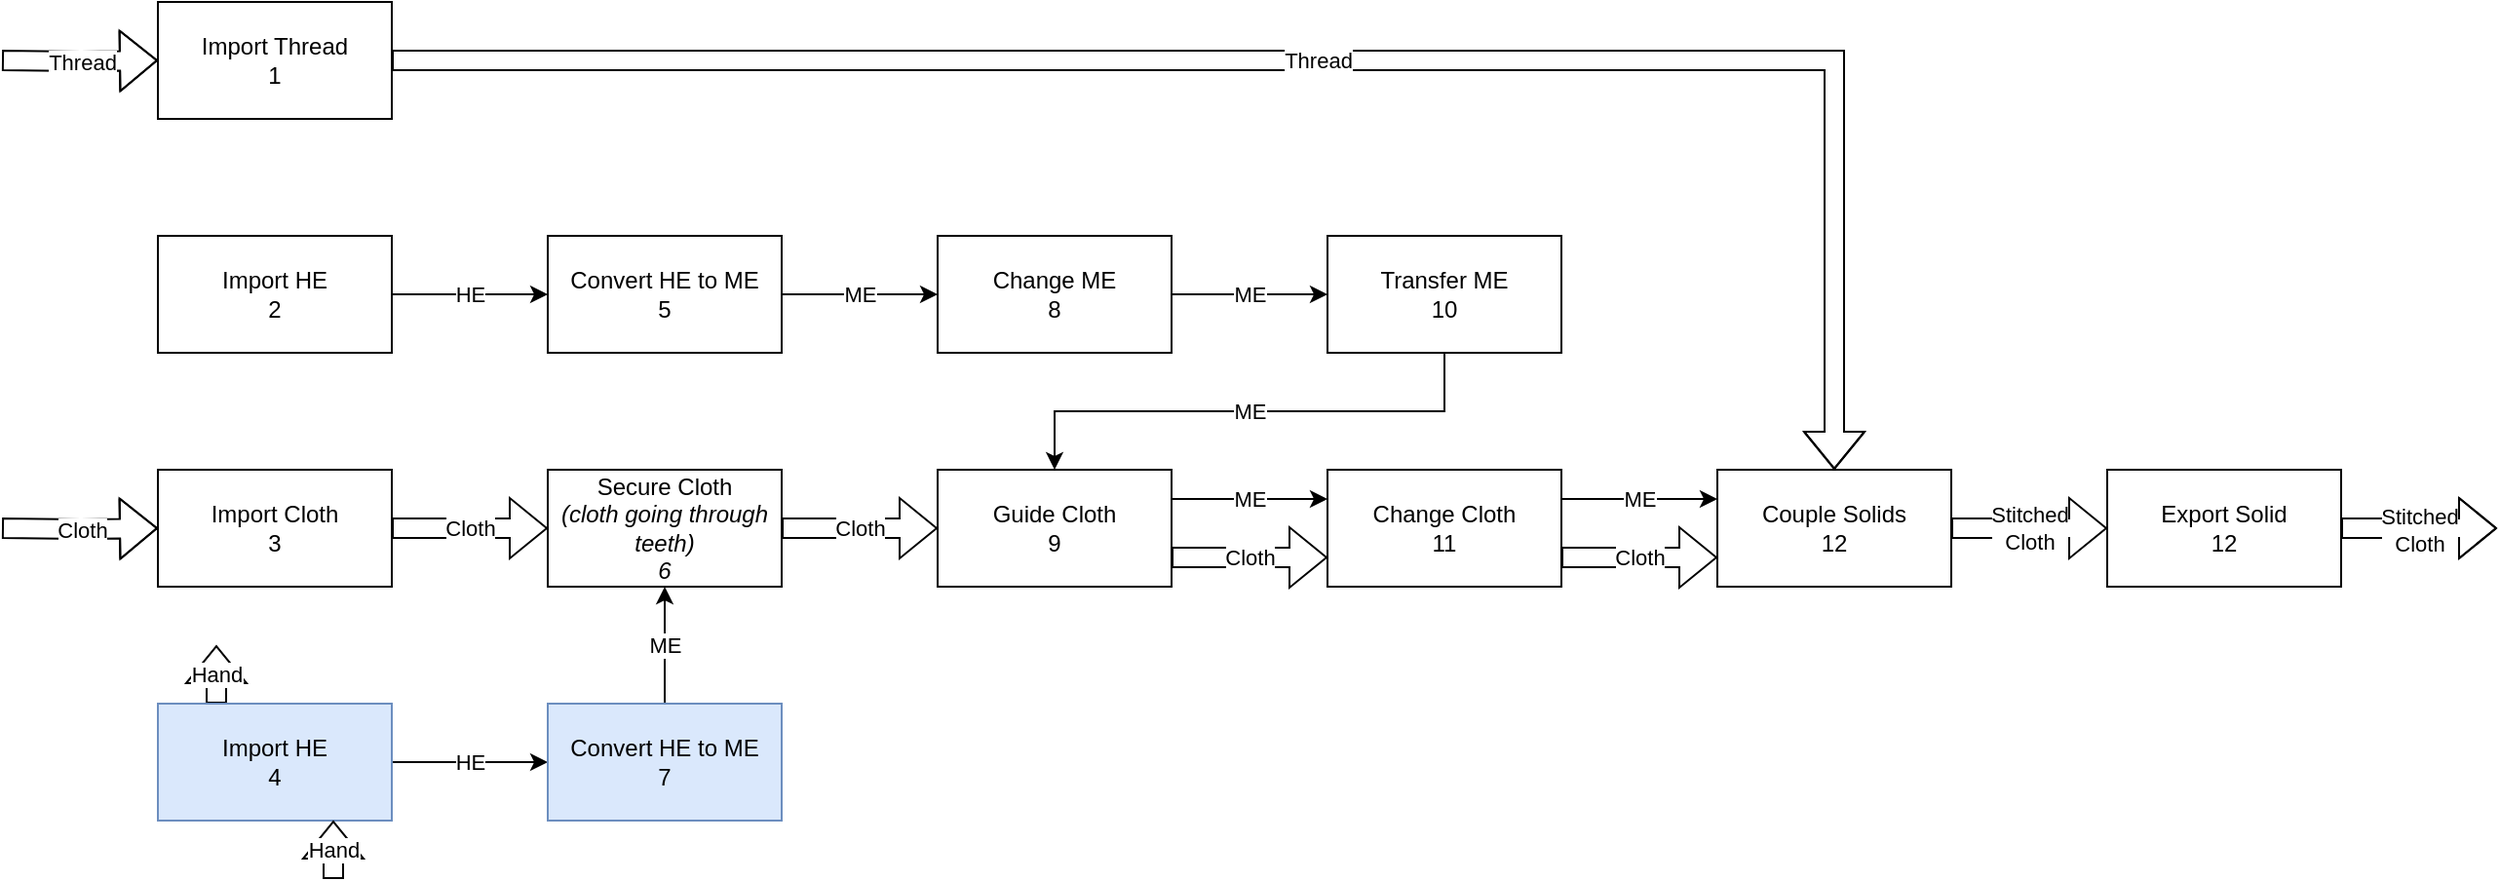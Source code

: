 <mxfile version="20.8.16" type="device"><diagram id="kAnObkVHovlXNAmATWg9" name="Page-1"><mxGraphModel dx="733" dy="621" grid="1" gridSize="10" guides="1" tooltips="1" connect="1" arrows="1" fold="1" page="1" pageScale="1" pageWidth="1100" pageHeight="850" math="0" shadow="0"><root><mxCell id="0"/><mxCell id="1" parent="0"/><mxCell id="SOjnF8k-8CebNX7dM6KT-4" value="HE" style="edgeStyle=orthogonalEdgeStyle;rounded=0;orthogonalLoop=1;jettySize=auto;html=1;exitX=1;exitY=0.5;exitDx=0;exitDy=0;entryX=0;entryY=0.5;entryDx=0;entryDy=0;" parent="1" source="SOjnF8k-8CebNX7dM6KT-1" target="SOjnF8k-8CebNX7dM6KT-2" edge="1"><mxGeometry relative="1" as="geometry"/></mxCell><mxCell id="SOjnF8k-8CebNX7dM6KT-1" value="Import HE&lt;br&gt;2" style="rounded=0;whiteSpace=wrap;html=1;" parent="1" vertex="1"><mxGeometry x="80" y="190" width="120" height="60" as="geometry"/></mxCell><mxCell id="SOjnF8k-8CebNX7dM6KT-5" value="ME" style="edgeStyle=orthogonalEdgeStyle;rounded=0;orthogonalLoop=1;jettySize=auto;html=1;exitX=1;exitY=0.5;exitDx=0;exitDy=0;entryX=0;entryY=0.5;entryDx=0;entryDy=0;" parent="1" source="SOjnF8k-8CebNX7dM6KT-2" target="SOjnF8k-8CebNX7dM6KT-31" edge="1"><mxGeometry relative="1" as="geometry"><mxPoint x="460" y="220" as="targetPoint"/></mxGeometry></mxCell><mxCell id="SOjnF8k-8CebNX7dM6KT-2" value="Convert HE to ME&lt;br&gt;5" style="rounded=0;whiteSpace=wrap;html=1;" parent="1" vertex="1"><mxGeometry x="280" y="190" width="120" height="60" as="geometry"/></mxCell><mxCell id="SOjnF8k-8CebNX7dM6KT-7" value="ME" style="edgeStyle=orthogonalEdgeStyle;rounded=0;orthogonalLoop=1;jettySize=auto;html=1;exitX=0.5;exitY=1;exitDx=0;exitDy=0;entryX=0.5;entryY=0;entryDx=0;entryDy=0;" parent="1" source="SOjnF8k-8CebNX7dM6KT-3" target="SOjnF8k-8CebNX7dM6KT-6" edge="1"><mxGeometry relative="1" as="geometry"/></mxCell><mxCell id="SOjnF8k-8CebNX7dM6KT-3" value="Transfer ME&lt;br&gt;10" style="rounded=0;whiteSpace=wrap;html=1;" parent="1" vertex="1"><mxGeometry x="680" y="190" width="120" height="60" as="geometry"/></mxCell><mxCell id="SOjnF8k-8CebNX7dM6KT-10" value="ME" style="edgeStyle=orthogonalEdgeStyle;rounded=0;orthogonalLoop=1;jettySize=auto;html=1;exitX=1;exitY=0.25;exitDx=0;exitDy=0;entryX=0;entryY=0.25;entryDx=0;entryDy=0;" parent="1" source="SOjnF8k-8CebNX7dM6KT-6" target="SOjnF8k-8CebNX7dM6KT-8" edge="1"><mxGeometry relative="1" as="geometry"/></mxCell><mxCell id="SOjnF8k-8CebNX7dM6KT-11" value="Cloth" style="edgeStyle=orthogonalEdgeStyle;rounded=0;orthogonalLoop=1;jettySize=auto;html=1;exitX=1;exitY=0.75;exitDx=0;exitDy=0;entryX=0;entryY=0.75;entryDx=0;entryDy=0;shape=flexArrow;" parent="1" source="SOjnF8k-8CebNX7dM6KT-6" target="SOjnF8k-8CebNX7dM6KT-8" edge="1"><mxGeometry relative="1" as="geometry"/></mxCell><mxCell id="SOjnF8k-8CebNX7dM6KT-6" value="Guide Cloth&lt;br&gt;9" style="rounded=0;whiteSpace=wrap;html=1;" parent="1" vertex="1"><mxGeometry x="480" y="310" width="120" height="60" as="geometry"/></mxCell><mxCell id="SOjnF8k-8CebNX7dM6KT-26" value="Cloth" style="edgeStyle=orthogonalEdgeStyle;shape=flexArrow;rounded=0;orthogonalLoop=1;jettySize=auto;html=1;exitX=1;exitY=0.75;exitDx=0;exitDy=0;entryX=0;entryY=0.75;entryDx=0;entryDy=0;" parent="1" source="SOjnF8k-8CebNX7dM6KT-8" target="SOjnF8k-8CebNX7dM6KT-25" edge="1"><mxGeometry relative="1" as="geometry"/></mxCell><mxCell id="SOjnF8k-8CebNX7dM6KT-27" value="ME" style="edgeStyle=orthogonalEdgeStyle;rounded=0;orthogonalLoop=1;jettySize=auto;html=1;exitX=1;exitY=0.25;exitDx=0;exitDy=0;entryX=0;entryY=0.25;entryDx=0;entryDy=0;" parent="1" source="SOjnF8k-8CebNX7dM6KT-8" target="SOjnF8k-8CebNX7dM6KT-25" edge="1"><mxGeometry relative="1" as="geometry"/></mxCell><mxCell id="SOjnF8k-8CebNX7dM6KT-8" value="Change Cloth&lt;br&gt;11" style="rounded=0;whiteSpace=wrap;html=1;" parent="1" vertex="1"><mxGeometry x="680" y="310" width="120" height="60" as="geometry"/></mxCell><mxCell id="SOjnF8k-8CebNX7dM6KT-13" value="Cloth" style="edgeStyle=orthogonalEdgeStyle;shape=flexArrow;rounded=0;orthogonalLoop=1;jettySize=auto;html=1;exitX=1;exitY=0.5;exitDx=0;exitDy=0;entryX=0;entryY=0.5;entryDx=0;entryDy=0;" parent="1" source="SOjnF8k-8CebNX7dM6KT-12" target="SOjnF8k-8CebNX7dM6KT-14" edge="1"><mxGeometry relative="1" as="geometry"><mxPoint x="280" y="340" as="targetPoint"/></mxGeometry></mxCell><mxCell id="SOjnF8k-8CebNX7dM6KT-12" value="Import Cloth&lt;br&gt;3" style="rounded=0;whiteSpace=wrap;html=1;" parent="1" vertex="1"><mxGeometry x="80" y="310" width="120" height="60" as="geometry"/></mxCell><mxCell id="SOjnF8k-8CebNX7dM6KT-15" value="Cloth" style="edgeStyle=orthogonalEdgeStyle;shape=flexArrow;rounded=0;orthogonalLoop=1;jettySize=auto;html=1;exitX=1;exitY=0.5;exitDx=0;exitDy=0;entryX=0;entryY=0.5;entryDx=0;entryDy=0;" parent="1" source="SOjnF8k-8CebNX7dM6KT-14" target="SOjnF8k-8CebNX7dM6KT-6" edge="1"><mxGeometry relative="1" as="geometry"/></mxCell><mxCell id="SOjnF8k-8CebNX7dM6KT-14" value="Secure Cloth&lt;br&gt;&lt;i&gt;(cloth going through teeth)&lt;br&gt;6&lt;br&gt;&lt;/i&gt;" style="rounded=0;whiteSpace=wrap;html=1;" parent="1" vertex="1"><mxGeometry x="280" y="310" width="120" height="60" as="geometry"/></mxCell><mxCell id="SOjnF8k-8CebNX7dM6KT-19" value="HE" style="edgeStyle=orthogonalEdgeStyle;rounded=0;orthogonalLoop=1;jettySize=auto;html=1;exitX=1;exitY=0.5;exitDx=0;exitDy=0;entryX=0;entryY=0.5;entryDx=0;entryDy=0;" parent="1" source="SOjnF8k-8CebNX7dM6KT-16" target="SOjnF8k-8CebNX7dM6KT-17" edge="1"><mxGeometry relative="1" as="geometry"/></mxCell><mxCell id="SOjnF8k-8CebNX7dM6KT-23" value="Hand" style="edgeStyle=orthogonalEdgeStyle;shape=flexArrow;rounded=0;orthogonalLoop=1;jettySize=auto;html=1;exitX=0.25;exitY=0;exitDx=0;exitDy=0;" parent="1" source="SOjnF8k-8CebNX7dM6KT-16" edge="1"><mxGeometry relative="1" as="geometry"><mxPoint x="110" y="400" as="targetPoint"/></mxGeometry></mxCell><mxCell id="SOjnF8k-8CebNX7dM6KT-16" value="Import HE&lt;br&gt;4" style="rounded=0;whiteSpace=wrap;html=1;fillColor=#dae8fc;strokeColor=#6c8ebf;" parent="1" vertex="1"><mxGeometry x="80" y="430" width="120" height="60" as="geometry"/></mxCell><mxCell id="SOjnF8k-8CebNX7dM6KT-20" value="ME" style="edgeStyle=orthogonalEdgeStyle;rounded=0;orthogonalLoop=1;jettySize=auto;html=1;exitX=0.5;exitY=0;exitDx=0;exitDy=0;entryX=0.5;entryY=1;entryDx=0;entryDy=0;" parent="1" source="SOjnF8k-8CebNX7dM6KT-17" target="SOjnF8k-8CebNX7dM6KT-14" edge="1"><mxGeometry relative="1" as="geometry"><mxPoint x="480" y="460.0" as="targetPoint"/></mxGeometry></mxCell><mxCell id="SOjnF8k-8CebNX7dM6KT-17" value="Convert HE to ME&lt;br&gt;7" style="rounded=0;whiteSpace=wrap;html=1;fillColor=#dae8fc;strokeColor=#6c8ebf;" parent="1" vertex="1"><mxGeometry x="280" y="430" width="120" height="60" as="geometry"/></mxCell><mxCell id="SOjnF8k-8CebNX7dM6KT-22" value="Hand" style="edgeStyle=orthogonalEdgeStyle;rounded=0;orthogonalLoop=1;jettySize=auto;html=1;entryX=0.75;entryY=1;entryDx=0;entryDy=0;shape=flexArrow;" parent="1" target="SOjnF8k-8CebNX7dM6KT-16" edge="1"><mxGeometry relative="1" as="geometry"><mxPoint x="170" y="520" as="sourcePoint"/></mxGeometry></mxCell><mxCell id="SOjnF8k-8CebNX7dM6KT-29" value="Thread" style="edgeStyle=orthogonalEdgeStyle;shape=flexArrow;rounded=0;orthogonalLoop=1;jettySize=auto;html=1;exitX=1;exitY=0.5;exitDx=0;exitDy=0;entryX=0.5;entryY=0;entryDx=0;entryDy=0;" parent="1" source="SOjnF8k-8CebNX7dM6KT-24" target="SOjnF8k-8CebNX7dM6KT-25" edge="1"><mxGeometry relative="1" as="geometry"/></mxCell><mxCell id="SOjnF8k-8CebNX7dM6KT-24" value="Import Thread&lt;br&gt;1" style="rounded=0;whiteSpace=wrap;html=1;" parent="1" vertex="1"><mxGeometry x="80" y="70" width="120" height="60" as="geometry"/></mxCell><mxCell id="SOjnF8k-8CebNX7dM6KT-30" value="Stitched&lt;br&gt;Cloth" style="edgeStyle=orthogonalEdgeStyle;shape=flexArrow;rounded=0;orthogonalLoop=1;jettySize=auto;html=1;exitX=1;exitY=0.5;exitDx=0;exitDy=0;entryX=0;entryY=0.5;entryDx=0;entryDy=0;" parent="1" source="SOjnF8k-8CebNX7dM6KT-25" edge="1" target="escXjo36kwYaIY2-vOkb-1"><mxGeometry x="0.003" relative="1" as="geometry"><mxPoint x="1080.0" y="339.824" as="targetPoint"/><mxPoint as="offset"/></mxGeometry></mxCell><mxCell id="SOjnF8k-8CebNX7dM6KT-25" value="Couple Solids&lt;br&gt;12" style="rounded=0;whiteSpace=wrap;html=1;" parent="1" vertex="1"><mxGeometry x="880" y="310" width="120" height="60" as="geometry"/></mxCell><mxCell id="SOjnF8k-8CebNX7dM6KT-28" value="Thread" style="edgeStyle=orthogonalEdgeStyle;rounded=0;orthogonalLoop=1;jettySize=auto;html=1;entryX=0;entryY=0.5;entryDx=0;entryDy=0;shape=flexArrow;" parent="1" target="SOjnF8k-8CebNX7dM6KT-24" edge="1"><mxGeometry relative="1" as="geometry"><mxPoint y="100" as="sourcePoint"/></mxGeometry></mxCell><mxCell id="SOjnF8k-8CebNX7dM6KT-32" value="ME" style="edgeStyle=orthogonalEdgeStyle;rounded=0;orthogonalLoop=1;jettySize=auto;html=1;exitX=1;exitY=0.5;exitDx=0;exitDy=0;entryX=0;entryY=0.5;entryDx=0;entryDy=0;" parent="1" source="SOjnF8k-8CebNX7dM6KT-31" target="SOjnF8k-8CebNX7dM6KT-3" edge="1"><mxGeometry relative="1" as="geometry"/></mxCell><mxCell id="SOjnF8k-8CebNX7dM6KT-31" value="Change ME&lt;br&gt;8" style="rounded=0;whiteSpace=wrap;html=1;" parent="1" vertex="1"><mxGeometry x="480" y="190" width="120" height="60" as="geometry"/></mxCell><mxCell id="SOjnF8k-8CebNX7dM6KT-33" value="Cloth" style="edgeStyle=orthogonalEdgeStyle;rounded=0;orthogonalLoop=1;jettySize=auto;html=1;entryX=0;entryY=0.5;entryDx=0;entryDy=0;shape=flexArrow;" parent="1" target="SOjnF8k-8CebNX7dM6KT-12" edge="1"><mxGeometry relative="1" as="geometry"><mxPoint y="340" as="sourcePoint"/></mxGeometry></mxCell><mxCell id="escXjo36kwYaIY2-vOkb-1" value="Export Solid&lt;br&gt;12" style="rounded=0;whiteSpace=wrap;html=1;" vertex="1" parent="1"><mxGeometry x="1080" y="310" width="120" height="60" as="geometry"/></mxCell><mxCell id="escXjo36kwYaIY2-vOkb-2" value="Stitched&lt;br&gt;Cloth" style="edgeStyle=orthogonalEdgeStyle;shape=flexArrow;rounded=0;orthogonalLoop=1;jettySize=auto;html=1;exitX=1;exitY=0.5;exitDx=0;exitDy=0;" edge="1" parent="1" source="escXjo36kwYaIY2-vOkb-1"><mxGeometry x="0.003" relative="1" as="geometry"><mxPoint x="1280" y="340" as="targetPoint"/><mxPoint x="1010" y="350" as="sourcePoint"/><mxPoint as="offset"/></mxGeometry></mxCell></root></mxGraphModel></diagram></mxfile>